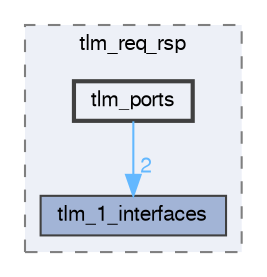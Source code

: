 digraph "tlm_core/tlm_1/tlm_req_rsp/tlm_ports"
{
 // LATEX_PDF_SIZE
  bgcolor="transparent";
  edge [fontname=FreeSans,fontsize=10,labelfontname=FreeSans,labelfontsize=10];
  node [fontname=FreeSans,fontsize=10,shape=box,height=0.2,width=0.4];
  compound=true
  subgraph clusterdir_f5e56409712e0b002f6bb0ff6be3b762 {
    graph [ bgcolor="#edf0f7", pencolor="grey50", label="tlm_req_rsp", fontname=FreeSans,fontsize=10 style="filled,dashed", URL="dir_f5e56409712e0b002f6bb0ff6be3b762.html",tooltip=""]
  dir_7bfea407d87c74d0d6a8a9e31733fb55 [label="tlm_1_interfaces", fillcolor="#a2b4d6", color="grey25", style="filled", URL="dir_7bfea407d87c74d0d6a8a9e31733fb55.html",tooltip=""];
  dir_0e0ccf35ab38e64426314722b082900d [label="tlm_ports", fillcolor="#edf0f7", color="grey25", style="filled,bold", URL="dir_0e0ccf35ab38e64426314722b082900d.html",tooltip=""];
  }
  dir_0e0ccf35ab38e64426314722b082900d->dir_7bfea407d87c74d0d6a8a9e31733fb55 [headlabel="2", labeldistance=1.5 headhref="dir_000010_000001.html" href="dir_000010_000001.html" color="steelblue1" fontcolor="steelblue1"];
}
